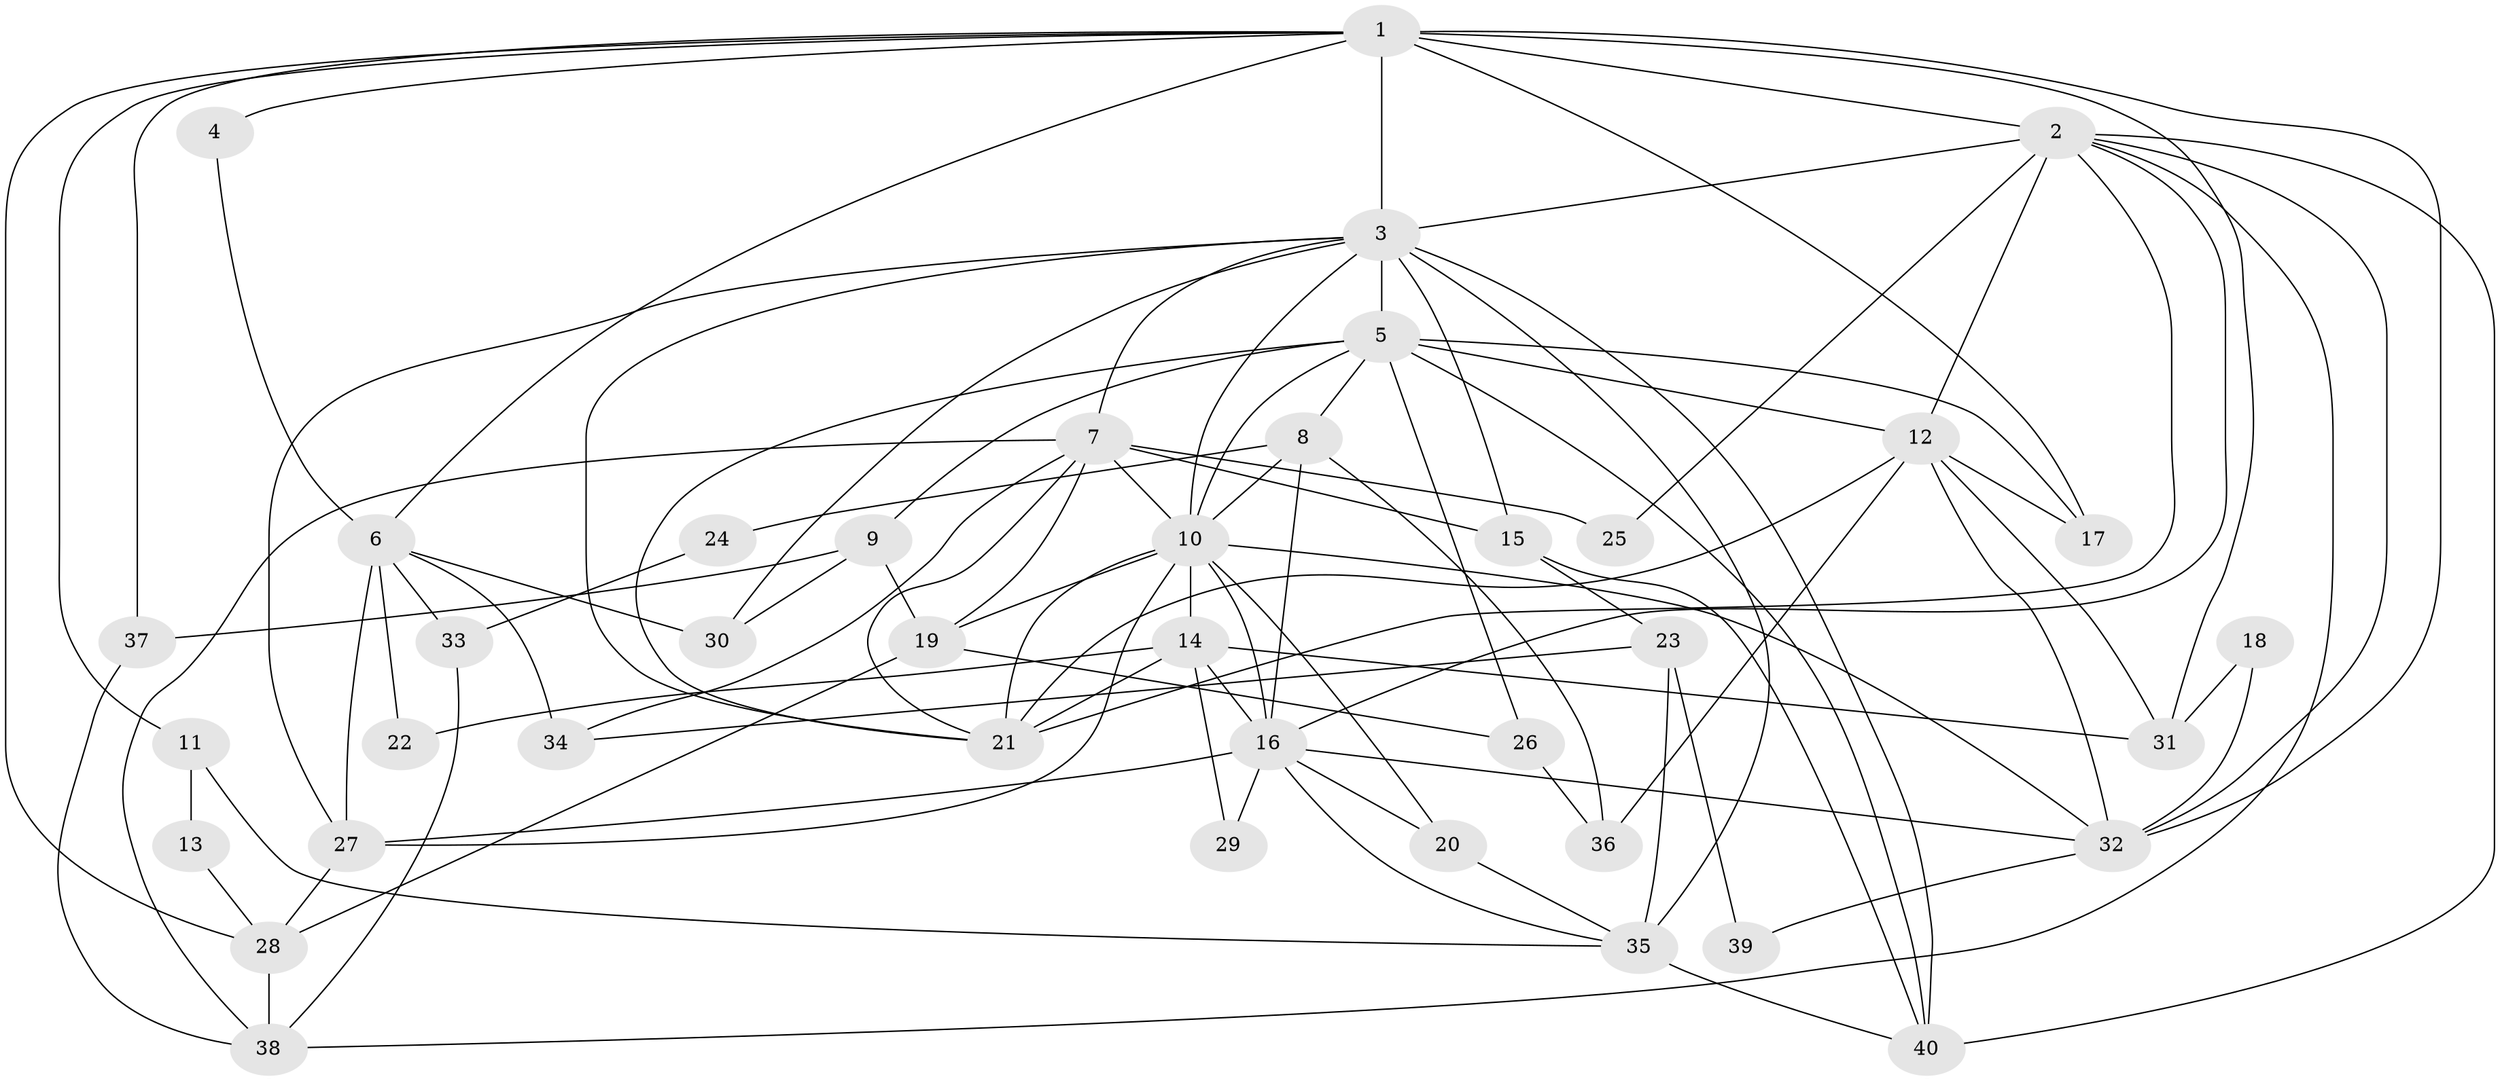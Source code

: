 // original degree distribution, {5: 0.25316455696202533, 2: 0.13924050632911392, 4: 0.21518987341772153, 3: 0.27848101265822783, 6: 0.06329113924050633, 8: 0.02531645569620253, 7: 0.02531645569620253}
// Generated by graph-tools (version 1.1) at 2025/36/03/09/25 02:36:13]
// undirected, 40 vertices, 98 edges
graph export_dot {
graph [start="1"]
  node [color=gray90,style=filled];
  1;
  2;
  3;
  4;
  5;
  6;
  7;
  8;
  9;
  10;
  11;
  12;
  13;
  14;
  15;
  16;
  17;
  18;
  19;
  20;
  21;
  22;
  23;
  24;
  25;
  26;
  27;
  28;
  29;
  30;
  31;
  32;
  33;
  34;
  35;
  36;
  37;
  38;
  39;
  40;
  1 -- 2 [weight=1.0];
  1 -- 3 [weight=2.0];
  1 -- 4 [weight=1.0];
  1 -- 6 [weight=1.0];
  1 -- 11 [weight=1.0];
  1 -- 17 [weight=1.0];
  1 -- 28 [weight=1.0];
  1 -- 31 [weight=1.0];
  1 -- 32 [weight=1.0];
  1 -- 37 [weight=1.0];
  2 -- 3 [weight=2.0];
  2 -- 12 [weight=1.0];
  2 -- 16 [weight=1.0];
  2 -- 21 [weight=1.0];
  2 -- 25 [weight=1.0];
  2 -- 32 [weight=1.0];
  2 -- 38 [weight=1.0];
  2 -- 40 [weight=1.0];
  3 -- 5 [weight=2.0];
  3 -- 7 [weight=2.0];
  3 -- 10 [weight=1.0];
  3 -- 15 [weight=3.0];
  3 -- 21 [weight=1.0];
  3 -- 27 [weight=2.0];
  3 -- 30 [weight=1.0];
  3 -- 35 [weight=2.0];
  3 -- 40 [weight=1.0];
  4 -- 6 [weight=1.0];
  5 -- 8 [weight=2.0];
  5 -- 9 [weight=1.0];
  5 -- 10 [weight=1.0];
  5 -- 12 [weight=1.0];
  5 -- 17 [weight=2.0];
  5 -- 21 [weight=1.0];
  5 -- 26 [weight=2.0];
  5 -- 40 [weight=1.0];
  6 -- 22 [weight=1.0];
  6 -- 27 [weight=1.0];
  6 -- 30 [weight=1.0];
  6 -- 33 [weight=1.0];
  6 -- 34 [weight=1.0];
  7 -- 10 [weight=3.0];
  7 -- 15 [weight=1.0];
  7 -- 19 [weight=1.0];
  7 -- 21 [weight=1.0];
  7 -- 25 [weight=2.0];
  7 -- 34 [weight=1.0];
  7 -- 38 [weight=1.0];
  8 -- 10 [weight=2.0];
  8 -- 16 [weight=1.0];
  8 -- 24 [weight=1.0];
  8 -- 36 [weight=1.0];
  9 -- 19 [weight=1.0];
  9 -- 30 [weight=1.0];
  9 -- 37 [weight=1.0];
  10 -- 14 [weight=1.0];
  10 -- 16 [weight=3.0];
  10 -- 19 [weight=1.0];
  10 -- 20 [weight=1.0];
  10 -- 21 [weight=2.0];
  10 -- 27 [weight=1.0];
  10 -- 32 [weight=1.0];
  11 -- 13 [weight=1.0];
  11 -- 35 [weight=1.0];
  12 -- 17 [weight=1.0];
  12 -- 21 [weight=2.0];
  12 -- 31 [weight=1.0];
  12 -- 32 [weight=1.0];
  12 -- 36 [weight=1.0];
  13 -- 28 [weight=1.0];
  14 -- 16 [weight=1.0];
  14 -- 21 [weight=1.0];
  14 -- 22 [weight=1.0];
  14 -- 29 [weight=1.0];
  14 -- 31 [weight=1.0];
  15 -- 23 [weight=1.0];
  15 -- 40 [weight=1.0];
  16 -- 20 [weight=1.0];
  16 -- 27 [weight=1.0];
  16 -- 29 [weight=1.0];
  16 -- 32 [weight=1.0];
  16 -- 35 [weight=1.0];
  18 -- 31 [weight=1.0];
  18 -- 32 [weight=1.0];
  19 -- 26 [weight=1.0];
  19 -- 28 [weight=1.0];
  20 -- 35 [weight=1.0];
  23 -- 34 [weight=1.0];
  23 -- 35 [weight=1.0];
  23 -- 39 [weight=1.0];
  24 -- 33 [weight=1.0];
  26 -- 36 [weight=1.0];
  27 -- 28 [weight=1.0];
  28 -- 38 [weight=1.0];
  32 -- 39 [weight=1.0];
  33 -- 38 [weight=1.0];
  35 -- 40 [weight=1.0];
  37 -- 38 [weight=1.0];
}
